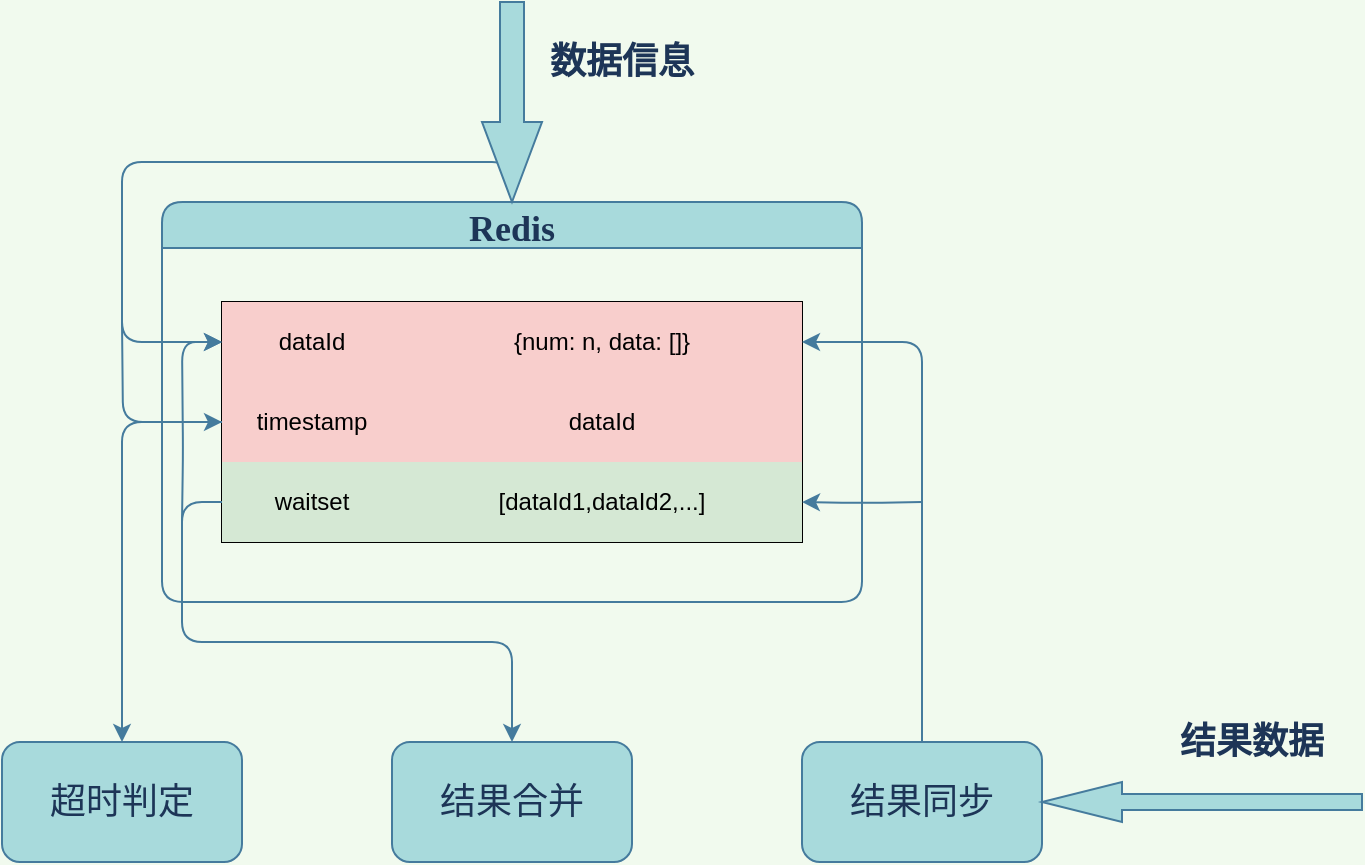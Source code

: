 <mxfile version="13.10.4" type="github">
  <diagram id="O3RzbCQzSW8cufATyr0_" name="第 1 页">
    <mxGraphModel dx="868" dy="450" grid="1" gridSize="10" guides="1" tooltips="1" connect="1" arrows="1" fold="1" page="1" pageScale="1" pageWidth="827" pageHeight="1169" background="#F1FAEE" math="0" shadow="0">
      <root>
        <mxCell id="0" />
        <mxCell id="1" parent="0" />
        <mxCell id="h39ezOy-Aa_Jzsbm-7YE-2" value="Redis" style="swimlane;rounded=1;sketch=0;strokeColor=#457B9D;fillColor=#A8DADC;fontColor=#1D3557;fontSize=18;fontFamily=Verdana;" vertex="1" parent="1">
          <mxGeometry x="160" y="160" width="350" height="200" as="geometry" />
        </mxCell>
        <mxCell id="h39ezOy-Aa_Jzsbm-7YE-16" value="" style="shape=table;html=1;whiteSpace=wrap;startSize=0;container=1;collapsible=0;childLayout=tableLayout;" vertex="1" parent="h39ezOy-Aa_Jzsbm-7YE-2">
          <mxGeometry x="30" y="50" width="290" height="120" as="geometry" />
        </mxCell>
        <mxCell id="h39ezOy-Aa_Jzsbm-7YE-17" value="" style="shape=partialRectangle;html=1;whiteSpace=wrap;collapsible=0;dropTarget=0;pointerEvents=0;fillColor=none;top=0;left=0;bottom=0;right=0;points=[[0,0.5],[1,0.5]];portConstraint=eastwest;" vertex="1" parent="h39ezOy-Aa_Jzsbm-7YE-16">
          <mxGeometry width="290" height="40" as="geometry" />
        </mxCell>
        <mxCell id="h39ezOy-Aa_Jzsbm-7YE-18" value="dataId" style="shape=partialRectangle;html=1;whiteSpace=wrap;connectable=0;overflow=hidden;fillColor=#f8cecc;top=0;left=0;bottom=0;right=0;strokeColor=#b85450;" vertex="1" parent="h39ezOy-Aa_Jzsbm-7YE-17">
          <mxGeometry width="90" height="40" as="geometry" />
        </mxCell>
        <mxCell id="h39ezOy-Aa_Jzsbm-7YE-19" value="{num: n, data: []}" style="shape=partialRectangle;html=1;whiteSpace=wrap;connectable=0;overflow=hidden;fillColor=#f8cecc;top=0;left=0;bottom=0;right=0;strokeColor=#b85450;" vertex="1" parent="h39ezOy-Aa_Jzsbm-7YE-17">
          <mxGeometry x="90" width="200" height="40" as="geometry" />
        </mxCell>
        <mxCell id="h39ezOy-Aa_Jzsbm-7YE-20" value="" style="shape=partialRectangle;html=1;whiteSpace=wrap;collapsible=0;dropTarget=0;pointerEvents=0;fillColor=none;top=0;left=0;bottom=0;right=0;points=[[0,0.5],[1,0.5]];portConstraint=eastwest;" vertex="1" parent="h39ezOy-Aa_Jzsbm-7YE-16">
          <mxGeometry y="40" width="290" height="40" as="geometry" />
        </mxCell>
        <mxCell id="h39ezOy-Aa_Jzsbm-7YE-21" value="timestamp" style="shape=partialRectangle;html=1;whiteSpace=wrap;connectable=0;overflow=hidden;fillColor=#f8cecc;top=0;left=0;bottom=0;right=0;strokeColor=#b85450;" vertex="1" parent="h39ezOy-Aa_Jzsbm-7YE-20">
          <mxGeometry width="90" height="40" as="geometry" />
        </mxCell>
        <mxCell id="h39ezOy-Aa_Jzsbm-7YE-22" value="dataId" style="shape=partialRectangle;html=1;whiteSpace=wrap;connectable=0;overflow=hidden;fillColor=#f8cecc;top=0;left=0;bottom=0;right=0;strokeColor=#b85450;" vertex="1" parent="h39ezOy-Aa_Jzsbm-7YE-20">
          <mxGeometry x="90" width="200" height="40" as="geometry" />
        </mxCell>
        <mxCell id="h39ezOy-Aa_Jzsbm-7YE-23" value="" style="shape=partialRectangle;html=1;whiteSpace=wrap;collapsible=0;dropTarget=0;pointerEvents=0;fillColor=none;top=0;left=0;bottom=0;right=0;points=[[0,0.5],[1,0.5]];portConstraint=eastwest;" vertex="1" parent="h39ezOy-Aa_Jzsbm-7YE-16">
          <mxGeometry y="80" width="290" height="40" as="geometry" />
        </mxCell>
        <mxCell id="h39ezOy-Aa_Jzsbm-7YE-24" value="waitset" style="shape=partialRectangle;html=1;whiteSpace=wrap;connectable=0;overflow=hidden;fillColor=#d5e8d4;top=0;left=0;bottom=0;right=0;strokeColor=#82b366;" vertex="1" parent="h39ezOy-Aa_Jzsbm-7YE-23">
          <mxGeometry width="90" height="40" as="geometry" />
        </mxCell>
        <mxCell id="h39ezOy-Aa_Jzsbm-7YE-25" value="[dataId1,dataId2,...]" style="shape=partialRectangle;html=1;whiteSpace=wrap;connectable=0;overflow=hidden;fillColor=#d5e8d4;top=0;left=0;bottom=0;right=0;strokeColor=#82b366;" vertex="1" parent="h39ezOy-Aa_Jzsbm-7YE-23">
          <mxGeometry x="90" width="200" height="40" as="geometry" />
        </mxCell>
        <mxCell id="h39ezOy-Aa_Jzsbm-7YE-34" style="edgeStyle=orthogonalEdgeStyle;curved=0;rounded=1;sketch=0;orthogonalLoop=1;jettySize=auto;html=1;exitX=0.5;exitY=0;exitDx=0;exitDy=0;entryX=0;entryY=0.5;entryDx=0;entryDy=0;strokeColor=#457B9D;fillColor=#A8DADC;fontFamily=Verdana;fontSize=18;fontColor=#1D3557;" edge="1" parent="h39ezOy-Aa_Jzsbm-7YE-2" source="h39ezOy-Aa_Jzsbm-7YE-2" target="h39ezOy-Aa_Jzsbm-7YE-17">
          <mxGeometry relative="1" as="geometry">
            <Array as="points">
              <mxPoint x="175" y="-20" />
              <mxPoint x="-20" y="-20" />
              <mxPoint x="-20" y="70" />
            </Array>
          </mxGeometry>
        </mxCell>
        <mxCell id="h39ezOy-Aa_Jzsbm-7YE-26" value="" style="html=1;shadow=0;dashed=0;align=center;verticalAlign=middle;shape=mxgraph.arrows2.arrow;dy=0.6;dx=40;direction=south;notch=0;rounded=1;sketch=0;strokeColor=#457B9D;fillColor=#A8DADC;fontFamily=Verdana;fontSize=18;fontColor=#1D3557;" vertex="1" parent="1">
          <mxGeometry x="320" y="60" width="30" height="100" as="geometry" />
        </mxCell>
        <mxCell id="h39ezOy-Aa_Jzsbm-7YE-27" value="数据信息" style="text;html=1;strokeColor=none;fillColor=none;align=center;verticalAlign=middle;whiteSpace=wrap;rounded=0;sketch=0;fontFamily=Verdana;fontSize=18;fontColor=#1D3557;fontStyle=1" vertex="1" parent="1">
          <mxGeometry x="350" y="80" width="80" height="20" as="geometry" />
        </mxCell>
        <mxCell id="h39ezOy-Aa_Jzsbm-7YE-28" value="结果合并" style="rounded=1;whiteSpace=wrap;html=1;sketch=0;strokeColor=#457B9D;fillColor=#A8DADC;fontFamily=Verdana;fontSize=18;fontColor=#1D3557;" vertex="1" parent="1">
          <mxGeometry x="275" y="430" width="120" height="60" as="geometry" />
        </mxCell>
        <mxCell id="h39ezOy-Aa_Jzsbm-7YE-33" style="edgeStyle=orthogonalEdgeStyle;curved=0;rounded=1;sketch=0;orthogonalLoop=1;jettySize=auto;html=1;exitX=0.5;exitY=0;exitDx=0;exitDy=0;strokeColor=#457B9D;fillColor=#A8DADC;fontFamily=Verdana;fontSize=18;fontColor=#1D3557;" edge="1" parent="1" source="h39ezOy-Aa_Jzsbm-7YE-29" target="h39ezOy-Aa_Jzsbm-7YE-17">
          <mxGeometry relative="1" as="geometry" />
        </mxCell>
        <mxCell id="h39ezOy-Aa_Jzsbm-7YE-29" value="结果同步" style="rounded=1;whiteSpace=wrap;html=1;sketch=0;strokeColor=#457B9D;fillColor=#A8DADC;fontFamily=Verdana;fontSize=18;fontColor=#1D3557;" vertex="1" parent="1">
          <mxGeometry x="480" y="430" width="120" height="60" as="geometry" />
        </mxCell>
        <mxCell id="h39ezOy-Aa_Jzsbm-7YE-30" value="超时判定" style="rounded=1;whiteSpace=wrap;html=1;sketch=0;strokeColor=#457B9D;fillColor=#A8DADC;fontFamily=Verdana;fontSize=18;fontColor=#1D3557;" vertex="1" parent="1">
          <mxGeometry x="80" y="430" width="120" height="60" as="geometry" />
        </mxCell>
        <mxCell id="h39ezOy-Aa_Jzsbm-7YE-31" value="" style="html=1;shadow=0;dashed=0;align=center;verticalAlign=middle;shape=mxgraph.arrows2.arrow;dy=0.6;dx=40;flipH=1;notch=0;rounded=1;sketch=0;strokeColor=#457B9D;fillColor=#A8DADC;fontFamily=Verdana;fontSize=18;fontColor=#1D3557;" vertex="1" parent="1">
          <mxGeometry x="600" y="450" width="160" height="20" as="geometry" />
        </mxCell>
        <mxCell id="h39ezOy-Aa_Jzsbm-7YE-32" value="结果数据" style="text;html=1;strokeColor=none;fillColor=none;align=center;verticalAlign=middle;whiteSpace=wrap;rounded=0;sketch=0;fontFamily=Verdana;fontSize=18;fontColor=#1D3557;fontStyle=1" vertex="1" parent="1">
          <mxGeometry x="660" y="420" width="90" height="20" as="geometry" />
        </mxCell>
        <mxCell id="h39ezOy-Aa_Jzsbm-7YE-36" style="edgeStyle=orthogonalEdgeStyle;curved=0;rounded=1;sketch=0;orthogonalLoop=1;jettySize=auto;html=1;exitX=0;exitY=0.5;exitDx=0;exitDy=0;strokeColor=#457B9D;fillColor=#A8DADC;fontFamily=Verdana;fontSize=18;fontColor=#1D3557;entryX=0;entryY=0.5;entryDx=0;entryDy=0;" edge="1" parent="1" target="h39ezOy-Aa_Jzsbm-7YE-20">
          <mxGeometry relative="1" as="geometry">
            <mxPoint x="140" y="220" as="sourcePoint" />
          </mxGeometry>
        </mxCell>
        <mxCell id="h39ezOy-Aa_Jzsbm-7YE-37" style="edgeStyle=orthogonalEdgeStyle;curved=0;rounded=1;sketch=0;orthogonalLoop=1;jettySize=auto;html=1;exitX=1;exitY=0.5;exitDx=0;exitDy=0;strokeColor=#457B9D;fillColor=#A8DADC;fontFamily=Verdana;fontSize=18;fontColor=#1D3557;entryX=1;entryY=0.5;entryDx=0;entryDy=0;" edge="1" parent="1" target="h39ezOy-Aa_Jzsbm-7YE-23">
          <mxGeometry relative="1" as="geometry">
            <mxPoint x="540" y="310" as="sourcePoint" />
          </mxGeometry>
        </mxCell>
        <mxCell id="h39ezOy-Aa_Jzsbm-7YE-38" style="edgeStyle=orthogonalEdgeStyle;curved=0;rounded=1;sketch=0;orthogonalLoop=1;jettySize=auto;html=1;strokeColor=#457B9D;fillColor=#A8DADC;fontFamily=Verdana;fontSize=18;fontColor=#1D3557;entryX=0.5;entryY=0;entryDx=0;entryDy=0;" edge="1" parent="1" source="h39ezOy-Aa_Jzsbm-7YE-20" target="h39ezOy-Aa_Jzsbm-7YE-30">
          <mxGeometry relative="1" as="geometry" />
        </mxCell>
        <mxCell id="h39ezOy-Aa_Jzsbm-7YE-39" style="edgeStyle=orthogonalEdgeStyle;curved=0;rounded=1;sketch=0;orthogonalLoop=1;jettySize=auto;html=1;strokeColor=#457B9D;fillColor=#A8DADC;fontFamily=Verdana;fontSize=18;fontColor=#1D3557;entryX=0.5;entryY=0;entryDx=0;entryDy=0;" edge="1" parent="1" source="h39ezOy-Aa_Jzsbm-7YE-23" target="h39ezOy-Aa_Jzsbm-7YE-28">
          <mxGeometry relative="1" as="geometry" />
        </mxCell>
        <mxCell id="h39ezOy-Aa_Jzsbm-7YE-40" style="edgeStyle=orthogonalEdgeStyle;curved=0;rounded=1;sketch=0;orthogonalLoop=1;jettySize=auto;html=1;exitX=0;exitY=0.5;exitDx=0;exitDy=0;strokeColor=#457B9D;fillColor=#A8DADC;fontFamily=Verdana;fontSize=18;fontColor=#1D3557;entryX=0;entryY=0.5;entryDx=0;entryDy=0;" edge="1" parent="1" target="h39ezOy-Aa_Jzsbm-7YE-17">
          <mxGeometry relative="1" as="geometry">
            <mxPoint x="170" y="320" as="sourcePoint" />
          </mxGeometry>
        </mxCell>
      </root>
    </mxGraphModel>
  </diagram>
</mxfile>
